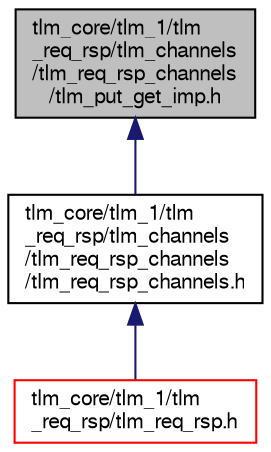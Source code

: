 digraph "tlm_core/tlm_1/tlm_req_rsp/tlm_channels/tlm_req_rsp_channels/tlm_put_get_imp.h"
{
  edge [fontname="FreeSans",fontsize="10",labelfontname="FreeSans",labelfontsize="10"];
  node [fontname="FreeSans",fontsize="10",shape=record];
  Node4 [label="tlm_core/tlm_1/tlm\l_req_rsp/tlm_channels\l/tlm_req_rsp_channels\l/tlm_put_get_imp.h",height=0.2,width=0.4,color="black", fillcolor="grey75", style="filled", fontcolor="black"];
  Node4 -> Node5 [dir="back",color="midnightblue",fontsize="10",style="solid",fontname="FreeSans"];
  Node5 [label="tlm_core/tlm_1/tlm\l_req_rsp/tlm_channels\l/tlm_req_rsp_channels\l/tlm_req_rsp_channels.h",height=0.2,width=0.4,color="black", fillcolor="white", style="filled",URL="$a00728.html"];
  Node5 -> Node6 [dir="back",color="midnightblue",fontsize="10",style="solid",fontname="FreeSans"];
  Node6 [label="tlm_core/tlm_1/tlm\l_req_rsp/tlm_req_rsp.h",height=0.2,width=0.4,color="red", fillcolor="white", style="filled",URL="$a00737.html"];
}
